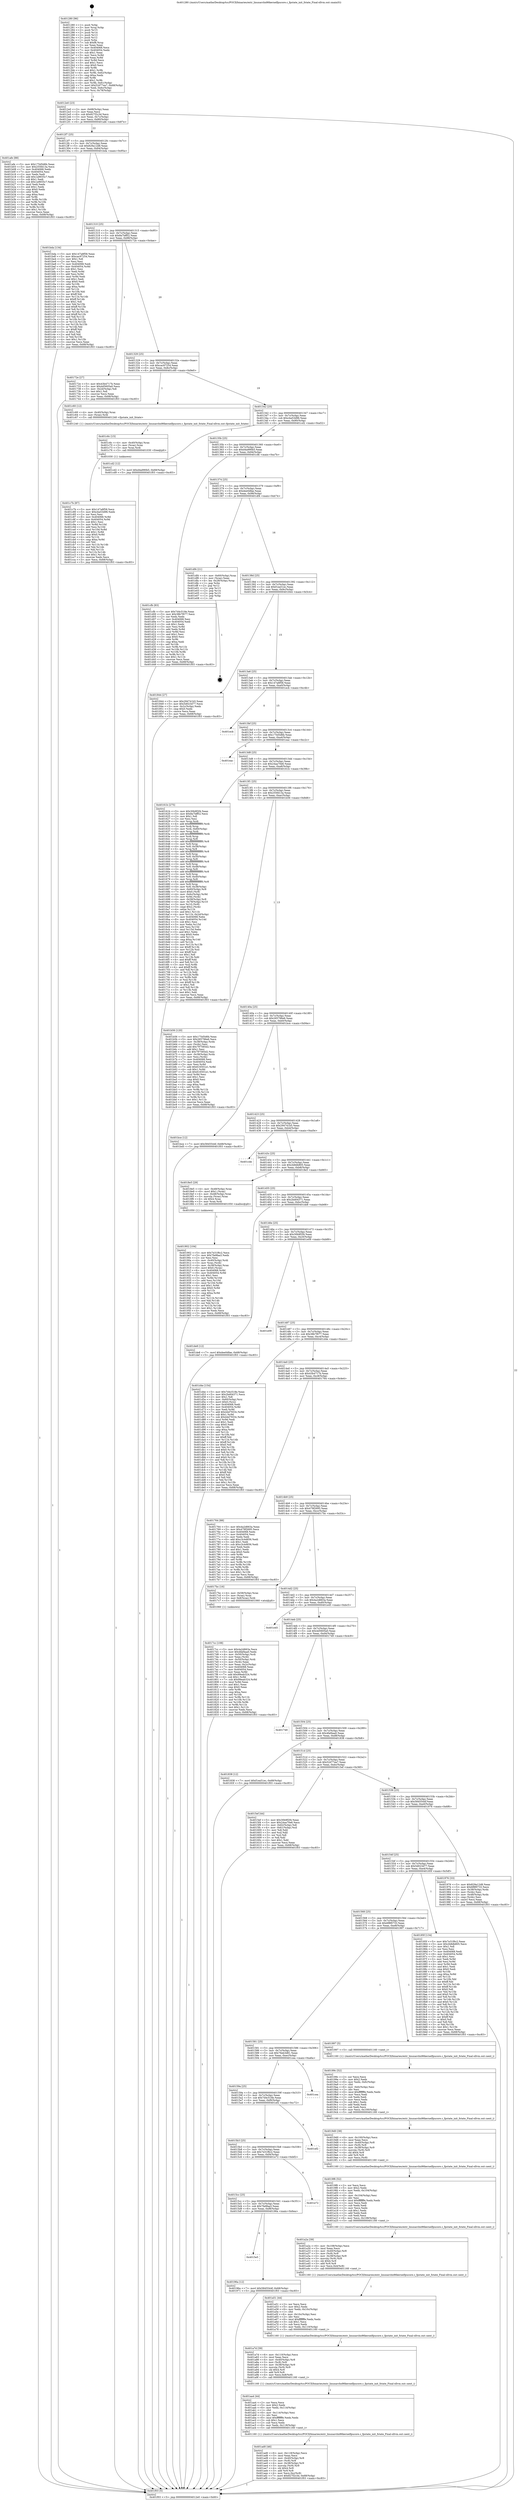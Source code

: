 digraph "0x401280" {
  label = "0x401280 (/mnt/c/Users/mathe/Desktop/tcc/POCII/binaries/extr_linuxarchx86kernelfpucore.c_fpstate_init_fstate_Final-ollvm.out::main(0))"
  labelloc = "t"
  node[shape=record]

  Entry [label="",width=0.3,height=0.3,shape=circle,fillcolor=black,style=filled]
  "0x4012e0" [label="{
     0x4012e0 [23]\l
     | [instrs]\l
     &nbsp;&nbsp;0x4012e0 \<+3\>: mov -0x68(%rbp),%eax\l
     &nbsp;&nbsp;0x4012e3 \<+2\>: mov %eax,%ecx\l
     &nbsp;&nbsp;0x4012e5 \<+6\>: sub $0x827f2c3d,%ecx\l
     &nbsp;&nbsp;0x4012eb \<+3\>: mov %eax,-0x7c(%rbp)\l
     &nbsp;&nbsp;0x4012ee \<+3\>: mov %ecx,-0x80(%rbp)\l
     &nbsp;&nbsp;0x4012f1 \<+6\>: je 0000000000401afe \<main+0x87e\>\l
  }"]
  "0x401afe" [label="{
     0x401afe [88]\l
     | [instrs]\l
     &nbsp;&nbsp;0x401afe \<+5\>: mov $0x175d5d6b,%eax\l
     &nbsp;&nbsp;0x401b03 \<+5\>: mov $0x255fd13a,%ecx\l
     &nbsp;&nbsp;0x401b08 \<+7\>: mov 0x404068,%edx\l
     &nbsp;&nbsp;0x401b0f \<+7\>: mov 0x404054,%esi\l
     &nbsp;&nbsp;0x401b16 \<+2\>: mov %edx,%edi\l
     &nbsp;&nbsp;0x401b18 \<+6\>: add $0x1a9655c7,%edi\l
     &nbsp;&nbsp;0x401b1e \<+3\>: sub $0x1,%edi\l
     &nbsp;&nbsp;0x401b21 \<+6\>: sub $0x1a9655c7,%edi\l
     &nbsp;&nbsp;0x401b27 \<+3\>: imul %edi,%edx\l
     &nbsp;&nbsp;0x401b2a \<+3\>: and $0x1,%edx\l
     &nbsp;&nbsp;0x401b2d \<+3\>: cmp $0x0,%edx\l
     &nbsp;&nbsp;0x401b30 \<+4\>: sete %r8b\l
     &nbsp;&nbsp;0x401b34 \<+3\>: cmp $0xa,%esi\l
     &nbsp;&nbsp;0x401b37 \<+4\>: setl %r9b\l
     &nbsp;&nbsp;0x401b3b \<+3\>: mov %r8b,%r10b\l
     &nbsp;&nbsp;0x401b3e \<+3\>: and %r9b,%r10b\l
     &nbsp;&nbsp;0x401b41 \<+3\>: xor %r9b,%r8b\l
     &nbsp;&nbsp;0x401b44 \<+3\>: or %r8b,%r10b\l
     &nbsp;&nbsp;0x401b47 \<+4\>: test $0x1,%r10b\l
     &nbsp;&nbsp;0x401b4b \<+3\>: cmovne %ecx,%eax\l
     &nbsp;&nbsp;0x401b4e \<+3\>: mov %eax,-0x68(%rbp)\l
     &nbsp;&nbsp;0x401b51 \<+5\>: jmp 0000000000401f03 \<main+0xc83\>\l
  }"]
  "0x4012f7" [label="{
     0x4012f7 [25]\l
     | [instrs]\l
     &nbsp;&nbsp;0x4012f7 \<+5\>: jmp 00000000004012fc \<main+0x7c\>\l
     &nbsp;&nbsp;0x4012fc \<+3\>: mov -0x7c(%rbp),%eax\l
     &nbsp;&nbsp;0x4012ff \<+5\>: sub $0x829a12d8,%eax\l
     &nbsp;&nbsp;0x401304 \<+6\>: mov %eax,-0x84(%rbp)\l
     &nbsp;&nbsp;0x40130a \<+6\>: je 0000000000401bda \<main+0x95a\>\l
  }"]
  Exit [label="",width=0.3,height=0.3,shape=circle,fillcolor=black,style=filled,peripheries=2]
  "0x401bda" [label="{
     0x401bda [134]\l
     | [instrs]\l
     &nbsp;&nbsp;0x401bda \<+5\>: mov $0x147a8f58,%eax\l
     &nbsp;&nbsp;0x401bdf \<+5\>: mov $0xcac97254,%ecx\l
     &nbsp;&nbsp;0x401be4 \<+2\>: mov $0x1,%dl\l
     &nbsp;&nbsp;0x401be6 \<+2\>: xor %esi,%esi\l
     &nbsp;&nbsp;0x401be8 \<+7\>: mov 0x404068,%edi\l
     &nbsp;&nbsp;0x401bef \<+8\>: mov 0x404054,%r8d\l
     &nbsp;&nbsp;0x401bf7 \<+3\>: sub $0x1,%esi\l
     &nbsp;&nbsp;0x401bfa \<+3\>: mov %edi,%r9d\l
     &nbsp;&nbsp;0x401bfd \<+3\>: add %esi,%r9d\l
     &nbsp;&nbsp;0x401c00 \<+4\>: imul %r9d,%edi\l
     &nbsp;&nbsp;0x401c04 \<+3\>: and $0x1,%edi\l
     &nbsp;&nbsp;0x401c07 \<+3\>: cmp $0x0,%edi\l
     &nbsp;&nbsp;0x401c0a \<+4\>: sete %r10b\l
     &nbsp;&nbsp;0x401c0e \<+4\>: cmp $0xa,%r8d\l
     &nbsp;&nbsp;0x401c12 \<+4\>: setl %r11b\l
     &nbsp;&nbsp;0x401c16 \<+3\>: mov %r10b,%bl\l
     &nbsp;&nbsp;0x401c19 \<+3\>: xor $0xff,%bl\l
     &nbsp;&nbsp;0x401c1c \<+3\>: mov %r11b,%r14b\l
     &nbsp;&nbsp;0x401c1f \<+4\>: xor $0xff,%r14b\l
     &nbsp;&nbsp;0x401c23 \<+3\>: xor $0x1,%dl\l
     &nbsp;&nbsp;0x401c26 \<+3\>: mov %bl,%r15b\l
     &nbsp;&nbsp;0x401c29 \<+4\>: and $0xff,%r15b\l
     &nbsp;&nbsp;0x401c2d \<+3\>: and %dl,%r10b\l
     &nbsp;&nbsp;0x401c30 \<+3\>: mov %r14b,%r12b\l
     &nbsp;&nbsp;0x401c33 \<+4\>: and $0xff,%r12b\l
     &nbsp;&nbsp;0x401c37 \<+3\>: and %dl,%r11b\l
     &nbsp;&nbsp;0x401c3a \<+3\>: or %r10b,%r15b\l
     &nbsp;&nbsp;0x401c3d \<+3\>: or %r11b,%r12b\l
     &nbsp;&nbsp;0x401c40 \<+3\>: xor %r12b,%r15b\l
     &nbsp;&nbsp;0x401c43 \<+3\>: or %r14b,%bl\l
     &nbsp;&nbsp;0x401c46 \<+3\>: xor $0xff,%bl\l
     &nbsp;&nbsp;0x401c49 \<+3\>: or $0x1,%dl\l
     &nbsp;&nbsp;0x401c4c \<+2\>: and %dl,%bl\l
     &nbsp;&nbsp;0x401c4e \<+3\>: or %bl,%r15b\l
     &nbsp;&nbsp;0x401c51 \<+4\>: test $0x1,%r15b\l
     &nbsp;&nbsp;0x401c55 \<+3\>: cmovne %ecx,%eax\l
     &nbsp;&nbsp;0x401c58 \<+3\>: mov %eax,-0x68(%rbp)\l
     &nbsp;&nbsp;0x401c5b \<+5\>: jmp 0000000000401f03 \<main+0xc83\>\l
  }"]
  "0x401310" [label="{
     0x401310 [25]\l
     | [instrs]\l
     &nbsp;&nbsp;0x401310 \<+5\>: jmp 0000000000401315 \<main+0x95\>\l
     &nbsp;&nbsp;0x401315 \<+3\>: mov -0x7c(%rbp),%eax\l
     &nbsp;&nbsp;0x401318 \<+5\>: sub $0x8a7bff52,%eax\l
     &nbsp;&nbsp;0x40131d \<+6\>: mov %eax,-0x88(%rbp)\l
     &nbsp;&nbsp;0x401323 \<+6\>: je 000000000040172e \<main+0x4ae\>\l
  }"]
  "0x401c7b" [label="{
     0x401c7b [87]\l
     | [instrs]\l
     &nbsp;&nbsp;0x401c7b \<+5\>: mov $0x147a8f58,%ecx\l
     &nbsp;&nbsp;0x401c80 \<+5\>: mov $0xcba53d96,%edx\l
     &nbsp;&nbsp;0x401c85 \<+2\>: xor %esi,%esi\l
     &nbsp;&nbsp;0x401c87 \<+8\>: mov 0x404068,%r8d\l
     &nbsp;&nbsp;0x401c8f \<+8\>: mov 0x404054,%r9d\l
     &nbsp;&nbsp;0x401c97 \<+3\>: sub $0x1,%esi\l
     &nbsp;&nbsp;0x401c9a \<+3\>: mov %r8d,%r10d\l
     &nbsp;&nbsp;0x401c9d \<+3\>: add %esi,%r10d\l
     &nbsp;&nbsp;0x401ca0 \<+4\>: imul %r10d,%r8d\l
     &nbsp;&nbsp;0x401ca4 \<+4\>: and $0x1,%r8d\l
     &nbsp;&nbsp;0x401ca8 \<+4\>: cmp $0x0,%r8d\l
     &nbsp;&nbsp;0x401cac \<+4\>: sete %r11b\l
     &nbsp;&nbsp;0x401cb0 \<+4\>: cmp $0xa,%r9d\l
     &nbsp;&nbsp;0x401cb4 \<+3\>: setl %bl\l
     &nbsp;&nbsp;0x401cb7 \<+3\>: mov %r11b,%r14b\l
     &nbsp;&nbsp;0x401cba \<+3\>: and %bl,%r14b\l
     &nbsp;&nbsp;0x401cbd \<+3\>: xor %bl,%r11b\l
     &nbsp;&nbsp;0x401cc0 \<+3\>: or %r11b,%r14b\l
     &nbsp;&nbsp;0x401cc3 \<+4\>: test $0x1,%r14b\l
     &nbsp;&nbsp;0x401cc7 \<+3\>: cmovne %edx,%ecx\l
     &nbsp;&nbsp;0x401cca \<+3\>: mov %ecx,-0x68(%rbp)\l
     &nbsp;&nbsp;0x401ccd \<+5\>: jmp 0000000000401f03 \<main+0xc83\>\l
  }"]
  "0x40172e" [label="{
     0x40172e [27]\l
     | [instrs]\l
     &nbsp;&nbsp;0x40172e \<+5\>: mov $0x43b4717b,%eax\l
     &nbsp;&nbsp;0x401733 \<+5\>: mov $0x4d5605a0,%ecx\l
     &nbsp;&nbsp;0x401738 \<+3\>: mov -0x2d(%rbp),%dl\l
     &nbsp;&nbsp;0x40173b \<+3\>: test $0x1,%dl\l
     &nbsp;&nbsp;0x40173e \<+3\>: cmovne %ecx,%eax\l
     &nbsp;&nbsp;0x401741 \<+3\>: mov %eax,-0x68(%rbp)\l
     &nbsp;&nbsp;0x401744 \<+5\>: jmp 0000000000401f03 \<main+0xc83\>\l
  }"]
  "0x401329" [label="{
     0x401329 [25]\l
     | [instrs]\l
     &nbsp;&nbsp;0x401329 \<+5\>: jmp 000000000040132e \<main+0xae\>\l
     &nbsp;&nbsp;0x40132e \<+3\>: mov -0x7c(%rbp),%eax\l
     &nbsp;&nbsp;0x401331 \<+5\>: sub $0xcac97254,%eax\l
     &nbsp;&nbsp;0x401336 \<+6\>: mov %eax,-0x8c(%rbp)\l
     &nbsp;&nbsp;0x40133c \<+6\>: je 0000000000401c60 \<main+0x9e0\>\l
  }"]
  "0x401c6c" [label="{
     0x401c6c [15]\l
     | [instrs]\l
     &nbsp;&nbsp;0x401c6c \<+4\>: mov -0x40(%rbp),%rax\l
     &nbsp;&nbsp;0x401c70 \<+3\>: mov (%rax),%rax\l
     &nbsp;&nbsp;0x401c73 \<+3\>: mov %rax,%rdi\l
     &nbsp;&nbsp;0x401c76 \<+5\>: call 0000000000401030 \<free@plt\>\l
     | [calls]\l
     &nbsp;&nbsp;0x401030 \{1\} (unknown)\l
  }"]
  "0x401c60" [label="{
     0x401c60 [12]\l
     | [instrs]\l
     &nbsp;&nbsp;0x401c60 \<+4\>: mov -0x40(%rbp),%rax\l
     &nbsp;&nbsp;0x401c64 \<+3\>: mov (%rax),%rdi\l
     &nbsp;&nbsp;0x401c67 \<+5\>: call 0000000000401240 \<fpstate_init_fstate\>\l
     | [calls]\l
     &nbsp;&nbsp;0x401240 \{1\} (/mnt/c/Users/mathe/Desktop/tcc/POCII/binaries/extr_linuxarchx86kernelfpucore.c_fpstate_init_fstate_Final-ollvm.out::fpstate_init_fstate)\l
  }"]
  "0x401342" [label="{
     0x401342 [25]\l
     | [instrs]\l
     &nbsp;&nbsp;0x401342 \<+5\>: jmp 0000000000401347 \<main+0xc7\>\l
     &nbsp;&nbsp;0x401347 \<+3\>: mov -0x7c(%rbp),%eax\l
     &nbsp;&nbsp;0x40134a \<+5\>: sub $0xcba53d96,%eax\l
     &nbsp;&nbsp;0x40134f \<+6\>: mov %eax,-0x90(%rbp)\l
     &nbsp;&nbsp;0x401355 \<+6\>: je 0000000000401cd2 \<main+0xa52\>\l
  }"]
  "0x401ad0" [label="{
     0x401ad0 [46]\l
     | [instrs]\l
     &nbsp;&nbsp;0x401ad0 \<+6\>: mov -0x118(%rbp),%ecx\l
     &nbsp;&nbsp;0x401ad6 \<+3\>: imul %eax,%ecx\l
     &nbsp;&nbsp;0x401ad9 \<+4\>: mov -0x40(%rbp),%r8\l
     &nbsp;&nbsp;0x401add \<+3\>: mov (%r8),%r8\l
     &nbsp;&nbsp;0x401ae0 \<+4\>: mov -0x38(%rbp),%r9\l
     &nbsp;&nbsp;0x401ae4 \<+3\>: movslq (%r9),%r9\l
     &nbsp;&nbsp;0x401ae7 \<+4\>: shl $0x4,%r9\l
     &nbsp;&nbsp;0x401aeb \<+3\>: add %r9,%r8\l
     &nbsp;&nbsp;0x401aee \<+4\>: mov %ecx,0xc(%r8)\l
     &nbsp;&nbsp;0x401af2 \<+7\>: movl $0x827f2c3d,-0x68(%rbp)\l
     &nbsp;&nbsp;0x401af9 \<+5\>: jmp 0000000000401f03 \<main+0xc83\>\l
  }"]
  "0x401cd2" [label="{
     0x401cd2 [12]\l
     | [instrs]\l
     &nbsp;&nbsp;0x401cd2 \<+7\>: movl $0xd4a990b5,-0x68(%rbp)\l
     &nbsp;&nbsp;0x401cd9 \<+5\>: jmp 0000000000401f03 \<main+0xc83\>\l
  }"]
  "0x40135b" [label="{
     0x40135b [25]\l
     | [instrs]\l
     &nbsp;&nbsp;0x40135b \<+5\>: jmp 0000000000401360 \<main+0xe0\>\l
     &nbsp;&nbsp;0x401360 \<+3\>: mov -0x7c(%rbp),%eax\l
     &nbsp;&nbsp;0x401363 \<+5\>: sub $0xd4a990b5,%eax\l
     &nbsp;&nbsp;0x401368 \<+6\>: mov %eax,-0x94(%rbp)\l
     &nbsp;&nbsp;0x40136e \<+6\>: je 0000000000401cfb \<main+0xa7b\>\l
  }"]
  "0x401aa4" [label="{
     0x401aa4 [44]\l
     | [instrs]\l
     &nbsp;&nbsp;0x401aa4 \<+2\>: xor %ecx,%ecx\l
     &nbsp;&nbsp;0x401aa6 \<+5\>: mov $0x2,%edx\l
     &nbsp;&nbsp;0x401aab \<+6\>: mov %edx,-0x114(%rbp)\l
     &nbsp;&nbsp;0x401ab1 \<+1\>: cltd\l
     &nbsp;&nbsp;0x401ab2 \<+6\>: mov -0x114(%rbp),%esi\l
     &nbsp;&nbsp;0x401ab8 \<+2\>: idiv %esi\l
     &nbsp;&nbsp;0x401aba \<+6\>: imul $0xfffffffe,%edx,%edx\l
     &nbsp;&nbsp;0x401ac0 \<+3\>: sub $0x1,%ecx\l
     &nbsp;&nbsp;0x401ac3 \<+2\>: sub %ecx,%edx\l
     &nbsp;&nbsp;0x401ac5 \<+6\>: mov %edx,-0x118(%rbp)\l
     &nbsp;&nbsp;0x401acb \<+5\>: call 0000000000401160 \<next_i\>\l
     | [calls]\l
     &nbsp;&nbsp;0x401160 \{1\} (/mnt/c/Users/mathe/Desktop/tcc/POCII/binaries/extr_linuxarchx86kernelfpucore.c_fpstate_init_fstate_Final-ollvm.out::next_i)\l
  }"]
  "0x401cfb" [label="{
     0x401cfb [83]\l
     | [instrs]\l
     &nbsp;&nbsp;0x401cfb \<+5\>: mov $0x7d4c518e,%eax\l
     &nbsp;&nbsp;0x401d00 \<+5\>: mov $0x38b7f077,%ecx\l
     &nbsp;&nbsp;0x401d05 \<+2\>: xor %edx,%edx\l
     &nbsp;&nbsp;0x401d07 \<+7\>: mov 0x404068,%esi\l
     &nbsp;&nbsp;0x401d0e \<+7\>: mov 0x404054,%edi\l
     &nbsp;&nbsp;0x401d15 \<+3\>: sub $0x1,%edx\l
     &nbsp;&nbsp;0x401d18 \<+3\>: mov %esi,%r8d\l
     &nbsp;&nbsp;0x401d1b \<+3\>: add %edx,%r8d\l
     &nbsp;&nbsp;0x401d1e \<+4\>: imul %r8d,%esi\l
     &nbsp;&nbsp;0x401d22 \<+3\>: and $0x1,%esi\l
     &nbsp;&nbsp;0x401d25 \<+3\>: cmp $0x0,%esi\l
     &nbsp;&nbsp;0x401d28 \<+4\>: sete %r9b\l
     &nbsp;&nbsp;0x401d2c \<+3\>: cmp $0xa,%edi\l
     &nbsp;&nbsp;0x401d2f \<+4\>: setl %r10b\l
     &nbsp;&nbsp;0x401d33 \<+3\>: mov %r9b,%r11b\l
     &nbsp;&nbsp;0x401d36 \<+3\>: and %r10b,%r11b\l
     &nbsp;&nbsp;0x401d39 \<+3\>: xor %r10b,%r9b\l
     &nbsp;&nbsp;0x401d3c \<+3\>: or %r9b,%r11b\l
     &nbsp;&nbsp;0x401d3f \<+4\>: test $0x1,%r11b\l
     &nbsp;&nbsp;0x401d43 \<+3\>: cmovne %ecx,%eax\l
     &nbsp;&nbsp;0x401d46 \<+3\>: mov %eax,-0x68(%rbp)\l
     &nbsp;&nbsp;0x401d49 \<+5\>: jmp 0000000000401f03 \<main+0xc83\>\l
  }"]
  "0x401374" [label="{
     0x401374 [25]\l
     | [instrs]\l
     &nbsp;&nbsp;0x401374 \<+5\>: jmp 0000000000401379 \<main+0xf9\>\l
     &nbsp;&nbsp;0x401379 \<+3\>: mov -0x7c(%rbp),%eax\l
     &nbsp;&nbsp;0x40137c \<+5\>: sub $0xdee0dfae,%eax\l
     &nbsp;&nbsp;0x401381 \<+6\>: mov %eax,-0x98(%rbp)\l
     &nbsp;&nbsp;0x401387 \<+6\>: je 0000000000401df4 \<main+0xb74\>\l
  }"]
  "0x401a7d" [label="{
     0x401a7d [39]\l
     | [instrs]\l
     &nbsp;&nbsp;0x401a7d \<+6\>: mov -0x110(%rbp),%ecx\l
     &nbsp;&nbsp;0x401a83 \<+3\>: imul %eax,%ecx\l
     &nbsp;&nbsp;0x401a86 \<+4\>: mov -0x40(%rbp),%r8\l
     &nbsp;&nbsp;0x401a8a \<+3\>: mov (%r8),%r8\l
     &nbsp;&nbsp;0x401a8d \<+4\>: mov -0x38(%rbp),%r9\l
     &nbsp;&nbsp;0x401a91 \<+3\>: movslq (%r9),%r9\l
     &nbsp;&nbsp;0x401a94 \<+4\>: shl $0x4,%r9\l
     &nbsp;&nbsp;0x401a98 \<+3\>: add %r9,%r8\l
     &nbsp;&nbsp;0x401a9b \<+4\>: mov %ecx,0x8(%r8)\l
     &nbsp;&nbsp;0x401a9f \<+5\>: call 0000000000401160 \<next_i\>\l
     | [calls]\l
     &nbsp;&nbsp;0x401160 \{1\} (/mnt/c/Users/mathe/Desktop/tcc/POCII/binaries/extr_linuxarchx86kernelfpucore.c_fpstate_init_fstate_Final-ollvm.out::next_i)\l
  }"]
  "0x401df4" [label="{
     0x401df4 [21]\l
     | [instrs]\l
     &nbsp;&nbsp;0x401df4 \<+4\>: mov -0x60(%rbp),%rax\l
     &nbsp;&nbsp;0x401df8 \<+2\>: mov (%rax),%eax\l
     &nbsp;&nbsp;0x401dfa \<+4\>: lea -0x28(%rbp),%rsp\l
     &nbsp;&nbsp;0x401dfe \<+1\>: pop %rbx\l
     &nbsp;&nbsp;0x401dff \<+2\>: pop %r12\l
     &nbsp;&nbsp;0x401e01 \<+2\>: pop %r13\l
     &nbsp;&nbsp;0x401e03 \<+2\>: pop %r14\l
     &nbsp;&nbsp;0x401e05 \<+2\>: pop %r15\l
     &nbsp;&nbsp;0x401e07 \<+1\>: pop %rbp\l
     &nbsp;&nbsp;0x401e08 \<+1\>: ret\l
  }"]
  "0x40138d" [label="{
     0x40138d [25]\l
     | [instrs]\l
     &nbsp;&nbsp;0x40138d \<+5\>: jmp 0000000000401392 \<main+0x112\>\l
     &nbsp;&nbsp;0x401392 \<+3\>: mov -0x7c(%rbp),%eax\l
     &nbsp;&nbsp;0x401395 \<+5\>: sub $0xf1ea51ec,%eax\l
     &nbsp;&nbsp;0x40139a \<+6\>: mov %eax,-0x9c(%rbp)\l
     &nbsp;&nbsp;0x4013a0 \<+6\>: je 0000000000401844 \<main+0x5c4\>\l
  }"]
  "0x401a51" [label="{
     0x401a51 [44]\l
     | [instrs]\l
     &nbsp;&nbsp;0x401a51 \<+2\>: xor %ecx,%ecx\l
     &nbsp;&nbsp;0x401a53 \<+5\>: mov $0x2,%edx\l
     &nbsp;&nbsp;0x401a58 \<+6\>: mov %edx,-0x10c(%rbp)\l
     &nbsp;&nbsp;0x401a5e \<+1\>: cltd\l
     &nbsp;&nbsp;0x401a5f \<+6\>: mov -0x10c(%rbp),%esi\l
     &nbsp;&nbsp;0x401a65 \<+2\>: idiv %esi\l
     &nbsp;&nbsp;0x401a67 \<+6\>: imul $0xfffffffe,%edx,%edx\l
     &nbsp;&nbsp;0x401a6d \<+3\>: sub $0x1,%ecx\l
     &nbsp;&nbsp;0x401a70 \<+2\>: sub %ecx,%edx\l
     &nbsp;&nbsp;0x401a72 \<+6\>: mov %edx,-0x110(%rbp)\l
     &nbsp;&nbsp;0x401a78 \<+5\>: call 0000000000401160 \<next_i\>\l
     | [calls]\l
     &nbsp;&nbsp;0x401160 \{1\} (/mnt/c/Users/mathe/Desktop/tcc/POCII/binaries/extr_linuxarchx86kernelfpucore.c_fpstate_init_fstate_Final-ollvm.out::next_i)\l
  }"]
  "0x401844" [label="{
     0x401844 [27]\l
     | [instrs]\l
     &nbsp;&nbsp;0x401844 \<+5\>: mov $0x294741b5,%eax\l
     &nbsp;&nbsp;0x401849 \<+5\>: mov $0x5d023d77,%ecx\l
     &nbsp;&nbsp;0x40184e \<+3\>: mov -0x2c(%rbp),%edx\l
     &nbsp;&nbsp;0x401851 \<+3\>: cmp $0x0,%edx\l
     &nbsp;&nbsp;0x401854 \<+3\>: cmove %ecx,%eax\l
     &nbsp;&nbsp;0x401857 \<+3\>: mov %eax,-0x68(%rbp)\l
     &nbsp;&nbsp;0x40185a \<+5\>: jmp 0000000000401f03 \<main+0xc83\>\l
  }"]
  "0x4013a6" [label="{
     0x4013a6 [25]\l
     | [instrs]\l
     &nbsp;&nbsp;0x4013a6 \<+5\>: jmp 00000000004013ab \<main+0x12b\>\l
     &nbsp;&nbsp;0x4013ab \<+3\>: mov -0x7c(%rbp),%eax\l
     &nbsp;&nbsp;0x4013ae \<+5\>: sub $0x147a8f58,%eax\l
     &nbsp;&nbsp;0x4013b3 \<+6\>: mov %eax,-0xa0(%rbp)\l
     &nbsp;&nbsp;0x4013b9 \<+6\>: je 0000000000401ecb \<main+0xc4b\>\l
  }"]
  "0x401a2a" [label="{
     0x401a2a [39]\l
     | [instrs]\l
     &nbsp;&nbsp;0x401a2a \<+6\>: mov -0x108(%rbp),%ecx\l
     &nbsp;&nbsp;0x401a30 \<+3\>: imul %eax,%ecx\l
     &nbsp;&nbsp;0x401a33 \<+4\>: mov -0x40(%rbp),%r8\l
     &nbsp;&nbsp;0x401a37 \<+3\>: mov (%r8),%r8\l
     &nbsp;&nbsp;0x401a3a \<+4\>: mov -0x38(%rbp),%r9\l
     &nbsp;&nbsp;0x401a3e \<+3\>: movslq (%r9),%r9\l
     &nbsp;&nbsp;0x401a41 \<+4\>: shl $0x4,%r9\l
     &nbsp;&nbsp;0x401a45 \<+3\>: add %r9,%r8\l
     &nbsp;&nbsp;0x401a48 \<+4\>: mov %ecx,0x4(%r8)\l
     &nbsp;&nbsp;0x401a4c \<+5\>: call 0000000000401160 \<next_i\>\l
     | [calls]\l
     &nbsp;&nbsp;0x401160 \{1\} (/mnt/c/Users/mathe/Desktop/tcc/POCII/binaries/extr_linuxarchx86kernelfpucore.c_fpstate_init_fstate_Final-ollvm.out::next_i)\l
  }"]
  "0x401ecb" [label="{
     0x401ecb\l
  }", style=dashed]
  "0x4013bf" [label="{
     0x4013bf [25]\l
     | [instrs]\l
     &nbsp;&nbsp;0x4013bf \<+5\>: jmp 00000000004013c4 \<main+0x144\>\l
     &nbsp;&nbsp;0x4013c4 \<+3\>: mov -0x7c(%rbp),%eax\l
     &nbsp;&nbsp;0x4013c7 \<+5\>: sub $0x175d5d6b,%eax\l
     &nbsp;&nbsp;0x4013cc \<+6\>: mov %eax,-0xa4(%rbp)\l
     &nbsp;&nbsp;0x4013d2 \<+6\>: je 0000000000401eac \<main+0xc2c\>\l
  }"]
  "0x4019f6" [label="{
     0x4019f6 [52]\l
     | [instrs]\l
     &nbsp;&nbsp;0x4019f6 \<+2\>: xor %ecx,%ecx\l
     &nbsp;&nbsp;0x4019f8 \<+5\>: mov $0x2,%edx\l
     &nbsp;&nbsp;0x4019fd \<+6\>: mov %edx,-0x104(%rbp)\l
     &nbsp;&nbsp;0x401a03 \<+1\>: cltd\l
     &nbsp;&nbsp;0x401a04 \<+6\>: mov -0x104(%rbp),%esi\l
     &nbsp;&nbsp;0x401a0a \<+2\>: idiv %esi\l
     &nbsp;&nbsp;0x401a0c \<+6\>: imul $0xfffffffe,%edx,%edx\l
     &nbsp;&nbsp;0x401a12 \<+2\>: mov %ecx,%edi\l
     &nbsp;&nbsp;0x401a14 \<+2\>: sub %edx,%edi\l
     &nbsp;&nbsp;0x401a16 \<+2\>: mov %ecx,%edx\l
     &nbsp;&nbsp;0x401a18 \<+3\>: sub $0x1,%edx\l
     &nbsp;&nbsp;0x401a1b \<+2\>: add %edx,%edi\l
     &nbsp;&nbsp;0x401a1d \<+2\>: sub %edi,%ecx\l
     &nbsp;&nbsp;0x401a1f \<+6\>: mov %ecx,-0x108(%rbp)\l
     &nbsp;&nbsp;0x401a25 \<+5\>: call 0000000000401160 \<next_i\>\l
     | [calls]\l
     &nbsp;&nbsp;0x401160 \{1\} (/mnt/c/Users/mathe/Desktop/tcc/POCII/binaries/extr_linuxarchx86kernelfpucore.c_fpstate_init_fstate_Final-ollvm.out::next_i)\l
  }"]
  "0x401eac" [label="{
     0x401eac\l
  }", style=dashed]
  "0x4013d8" [label="{
     0x4013d8 [25]\l
     | [instrs]\l
     &nbsp;&nbsp;0x4013d8 \<+5\>: jmp 00000000004013dd \<main+0x15d\>\l
     &nbsp;&nbsp;0x4013dd \<+3\>: mov -0x7c(%rbp),%eax\l
     &nbsp;&nbsp;0x4013e0 \<+5\>: sub $0x24aa70e6,%eax\l
     &nbsp;&nbsp;0x4013e5 \<+6\>: mov %eax,-0xa8(%rbp)\l
     &nbsp;&nbsp;0x4013eb \<+6\>: je 000000000040161b \<main+0x39b\>\l
  }"]
  "0x4019d0" [label="{
     0x4019d0 [38]\l
     | [instrs]\l
     &nbsp;&nbsp;0x4019d0 \<+6\>: mov -0x100(%rbp),%ecx\l
     &nbsp;&nbsp;0x4019d6 \<+3\>: imul %eax,%ecx\l
     &nbsp;&nbsp;0x4019d9 \<+4\>: mov -0x40(%rbp),%r8\l
     &nbsp;&nbsp;0x4019dd \<+3\>: mov (%r8),%r8\l
     &nbsp;&nbsp;0x4019e0 \<+4\>: mov -0x38(%rbp),%r9\l
     &nbsp;&nbsp;0x4019e4 \<+3\>: movslq (%r9),%r9\l
     &nbsp;&nbsp;0x4019e7 \<+4\>: shl $0x4,%r9\l
     &nbsp;&nbsp;0x4019eb \<+3\>: add %r9,%r8\l
     &nbsp;&nbsp;0x4019ee \<+3\>: mov %ecx,(%r8)\l
     &nbsp;&nbsp;0x4019f1 \<+5\>: call 0000000000401160 \<next_i\>\l
     | [calls]\l
     &nbsp;&nbsp;0x401160 \{1\} (/mnt/c/Users/mathe/Desktop/tcc/POCII/binaries/extr_linuxarchx86kernelfpucore.c_fpstate_init_fstate_Final-ollvm.out::next_i)\l
  }"]
  "0x40161b" [label="{
     0x40161b [275]\l
     | [instrs]\l
     &nbsp;&nbsp;0x40161b \<+5\>: mov $0x30b9f2f4,%eax\l
     &nbsp;&nbsp;0x401620 \<+5\>: mov $0x8a7bff52,%ecx\l
     &nbsp;&nbsp;0x401625 \<+2\>: mov $0x1,%dl\l
     &nbsp;&nbsp;0x401627 \<+2\>: xor %esi,%esi\l
     &nbsp;&nbsp;0x401629 \<+3\>: mov %rsp,%rdi\l
     &nbsp;&nbsp;0x40162c \<+4\>: add $0xfffffffffffffff0,%rdi\l
     &nbsp;&nbsp;0x401630 \<+3\>: mov %rdi,%rsp\l
     &nbsp;&nbsp;0x401633 \<+4\>: mov %rdi,-0x60(%rbp)\l
     &nbsp;&nbsp;0x401637 \<+3\>: mov %rsp,%rdi\l
     &nbsp;&nbsp;0x40163a \<+4\>: add $0xfffffffffffffff0,%rdi\l
     &nbsp;&nbsp;0x40163e \<+3\>: mov %rdi,%rsp\l
     &nbsp;&nbsp;0x401641 \<+3\>: mov %rsp,%r8\l
     &nbsp;&nbsp;0x401644 \<+4\>: add $0xfffffffffffffff0,%r8\l
     &nbsp;&nbsp;0x401648 \<+3\>: mov %r8,%rsp\l
     &nbsp;&nbsp;0x40164b \<+4\>: mov %r8,-0x58(%rbp)\l
     &nbsp;&nbsp;0x40164f \<+3\>: mov %rsp,%r8\l
     &nbsp;&nbsp;0x401652 \<+4\>: add $0xfffffffffffffff0,%r8\l
     &nbsp;&nbsp;0x401656 \<+3\>: mov %r8,%rsp\l
     &nbsp;&nbsp;0x401659 \<+4\>: mov %r8,-0x50(%rbp)\l
     &nbsp;&nbsp;0x40165d \<+3\>: mov %rsp,%r8\l
     &nbsp;&nbsp;0x401660 \<+4\>: add $0xfffffffffffffff0,%r8\l
     &nbsp;&nbsp;0x401664 \<+3\>: mov %r8,%rsp\l
     &nbsp;&nbsp;0x401667 \<+4\>: mov %r8,-0x48(%rbp)\l
     &nbsp;&nbsp;0x40166b \<+3\>: mov %rsp,%r8\l
     &nbsp;&nbsp;0x40166e \<+4\>: add $0xfffffffffffffff0,%r8\l
     &nbsp;&nbsp;0x401672 \<+3\>: mov %r8,%rsp\l
     &nbsp;&nbsp;0x401675 \<+4\>: mov %r8,-0x40(%rbp)\l
     &nbsp;&nbsp;0x401679 \<+3\>: mov %rsp,%r8\l
     &nbsp;&nbsp;0x40167c \<+4\>: add $0xfffffffffffffff0,%r8\l
     &nbsp;&nbsp;0x401680 \<+3\>: mov %r8,%rsp\l
     &nbsp;&nbsp;0x401683 \<+4\>: mov %r8,-0x38(%rbp)\l
     &nbsp;&nbsp;0x401687 \<+4\>: mov -0x60(%rbp),%r8\l
     &nbsp;&nbsp;0x40168b \<+7\>: movl $0x0,(%r8)\l
     &nbsp;&nbsp;0x401692 \<+4\>: mov -0x6c(%rbp),%r9d\l
     &nbsp;&nbsp;0x401696 \<+3\>: mov %r9d,(%rdi)\l
     &nbsp;&nbsp;0x401699 \<+4\>: mov -0x58(%rbp),%r8\l
     &nbsp;&nbsp;0x40169d \<+4\>: mov -0x78(%rbp),%r10\l
     &nbsp;&nbsp;0x4016a1 \<+3\>: mov %r10,(%r8)\l
     &nbsp;&nbsp;0x4016a4 \<+3\>: cmpl $0x2,(%rdi)\l
     &nbsp;&nbsp;0x4016a7 \<+4\>: setne %r11b\l
     &nbsp;&nbsp;0x4016ab \<+4\>: and $0x1,%r11b\l
     &nbsp;&nbsp;0x4016af \<+4\>: mov %r11b,-0x2d(%rbp)\l
     &nbsp;&nbsp;0x4016b3 \<+7\>: mov 0x404068,%ebx\l
     &nbsp;&nbsp;0x4016ba \<+8\>: mov 0x404054,%r14d\l
     &nbsp;&nbsp;0x4016c2 \<+3\>: sub $0x1,%esi\l
     &nbsp;&nbsp;0x4016c5 \<+3\>: mov %ebx,%r15d\l
     &nbsp;&nbsp;0x4016c8 \<+3\>: add %esi,%r15d\l
     &nbsp;&nbsp;0x4016cb \<+4\>: imul %r15d,%ebx\l
     &nbsp;&nbsp;0x4016cf \<+3\>: and $0x1,%ebx\l
     &nbsp;&nbsp;0x4016d2 \<+3\>: cmp $0x0,%ebx\l
     &nbsp;&nbsp;0x4016d5 \<+4\>: sete %r11b\l
     &nbsp;&nbsp;0x4016d9 \<+4\>: cmp $0xa,%r14d\l
     &nbsp;&nbsp;0x4016dd \<+4\>: setl %r12b\l
     &nbsp;&nbsp;0x4016e1 \<+3\>: mov %r11b,%r13b\l
     &nbsp;&nbsp;0x4016e4 \<+4\>: xor $0xff,%r13b\l
     &nbsp;&nbsp;0x4016e8 \<+3\>: mov %r12b,%sil\l
     &nbsp;&nbsp;0x4016eb \<+4\>: xor $0xff,%sil\l
     &nbsp;&nbsp;0x4016ef \<+3\>: xor $0x1,%dl\l
     &nbsp;&nbsp;0x4016f2 \<+3\>: mov %r13b,%dil\l
     &nbsp;&nbsp;0x4016f5 \<+4\>: and $0xff,%dil\l
     &nbsp;&nbsp;0x4016f9 \<+3\>: and %dl,%r11b\l
     &nbsp;&nbsp;0x4016fc \<+3\>: mov %sil,%r8b\l
     &nbsp;&nbsp;0x4016ff \<+4\>: and $0xff,%r8b\l
     &nbsp;&nbsp;0x401703 \<+3\>: and %dl,%r12b\l
     &nbsp;&nbsp;0x401706 \<+3\>: or %r11b,%dil\l
     &nbsp;&nbsp;0x401709 \<+3\>: or %r12b,%r8b\l
     &nbsp;&nbsp;0x40170c \<+3\>: xor %r8b,%dil\l
     &nbsp;&nbsp;0x40170f \<+3\>: or %sil,%r13b\l
     &nbsp;&nbsp;0x401712 \<+4\>: xor $0xff,%r13b\l
     &nbsp;&nbsp;0x401716 \<+3\>: or $0x1,%dl\l
     &nbsp;&nbsp;0x401719 \<+3\>: and %dl,%r13b\l
     &nbsp;&nbsp;0x40171c \<+3\>: or %r13b,%dil\l
     &nbsp;&nbsp;0x40171f \<+4\>: test $0x1,%dil\l
     &nbsp;&nbsp;0x401723 \<+3\>: cmovne %ecx,%eax\l
     &nbsp;&nbsp;0x401726 \<+3\>: mov %eax,-0x68(%rbp)\l
     &nbsp;&nbsp;0x401729 \<+5\>: jmp 0000000000401f03 \<main+0xc83\>\l
  }"]
  "0x4013f1" [label="{
     0x4013f1 [25]\l
     | [instrs]\l
     &nbsp;&nbsp;0x4013f1 \<+5\>: jmp 00000000004013f6 \<main+0x176\>\l
     &nbsp;&nbsp;0x4013f6 \<+3\>: mov -0x7c(%rbp),%eax\l
     &nbsp;&nbsp;0x4013f9 \<+5\>: sub $0x255fd13a,%eax\l
     &nbsp;&nbsp;0x4013fe \<+6\>: mov %eax,-0xac(%rbp)\l
     &nbsp;&nbsp;0x401404 \<+6\>: je 0000000000401b56 \<main+0x8d6\>\l
  }"]
  "0x40199c" [label="{
     0x40199c [52]\l
     | [instrs]\l
     &nbsp;&nbsp;0x40199c \<+2\>: xor %ecx,%ecx\l
     &nbsp;&nbsp;0x40199e \<+5\>: mov $0x2,%edx\l
     &nbsp;&nbsp;0x4019a3 \<+6\>: mov %edx,-0xfc(%rbp)\l
     &nbsp;&nbsp;0x4019a9 \<+1\>: cltd\l
     &nbsp;&nbsp;0x4019aa \<+6\>: mov -0xfc(%rbp),%esi\l
     &nbsp;&nbsp;0x4019b0 \<+2\>: idiv %esi\l
     &nbsp;&nbsp;0x4019b2 \<+6\>: imul $0xfffffffe,%edx,%edx\l
     &nbsp;&nbsp;0x4019b8 \<+2\>: mov %ecx,%edi\l
     &nbsp;&nbsp;0x4019ba \<+2\>: sub %edx,%edi\l
     &nbsp;&nbsp;0x4019bc \<+2\>: mov %ecx,%edx\l
     &nbsp;&nbsp;0x4019be \<+3\>: sub $0x1,%edx\l
     &nbsp;&nbsp;0x4019c1 \<+2\>: add %edx,%edi\l
     &nbsp;&nbsp;0x4019c3 \<+2\>: sub %edi,%ecx\l
     &nbsp;&nbsp;0x4019c5 \<+6\>: mov %ecx,-0x100(%rbp)\l
     &nbsp;&nbsp;0x4019cb \<+5\>: call 0000000000401160 \<next_i\>\l
     | [calls]\l
     &nbsp;&nbsp;0x401160 \{1\} (/mnt/c/Users/mathe/Desktop/tcc/POCII/binaries/extr_linuxarchx86kernelfpucore.c_fpstate_init_fstate_Final-ollvm.out::next_i)\l
  }"]
  "0x401b56" [label="{
     0x401b56 [120]\l
     | [instrs]\l
     &nbsp;&nbsp;0x401b56 \<+5\>: mov $0x175d5d6b,%eax\l
     &nbsp;&nbsp;0x401b5b \<+5\>: mov $0x265796e6,%ecx\l
     &nbsp;&nbsp;0x401b60 \<+4\>: mov -0x38(%rbp),%rdx\l
     &nbsp;&nbsp;0x401b64 \<+2\>: mov (%rdx),%esi\l
     &nbsp;&nbsp;0x401b66 \<+6\>: add $0x797585d2,%esi\l
     &nbsp;&nbsp;0x401b6c \<+3\>: add $0x1,%esi\l
     &nbsp;&nbsp;0x401b6f \<+6\>: sub $0x797585d2,%esi\l
     &nbsp;&nbsp;0x401b75 \<+4\>: mov -0x38(%rbp),%rdx\l
     &nbsp;&nbsp;0x401b79 \<+2\>: mov %esi,(%rdx)\l
     &nbsp;&nbsp;0x401b7b \<+7\>: mov 0x404068,%esi\l
     &nbsp;&nbsp;0x401b82 \<+7\>: mov 0x404054,%edi\l
     &nbsp;&nbsp;0x401b89 \<+3\>: mov %esi,%r8d\l
     &nbsp;&nbsp;0x401b8c \<+7\>: add $0x616501e1,%r8d\l
     &nbsp;&nbsp;0x401b93 \<+4\>: sub $0x1,%r8d\l
     &nbsp;&nbsp;0x401b97 \<+7\>: sub $0x616501e1,%r8d\l
     &nbsp;&nbsp;0x401b9e \<+4\>: imul %r8d,%esi\l
     &nbsp;&nbsp;0x401ba2 \<+3\>: and $0x1,%esi\l
     &nbsp;&nbsp;0x401ba5 \<+3\>: cmp $0x0,%esi\l
     &nbsp;&nbsp;0x401ba8 \<+4\>: sete %r9b\l
     &nbsp;&nbsp;0x401bac \<+3\>: cmp $0xa,%edi\l
     &nbsp;&nbsp;0x401baf \<+4\>: setl %r10b\l
     &nbsp;&nbsp;0x401bb3 \<+3\>: mov %r9b,%r11b\l
     &nbsp;&nbsp;0x401bb6 \<+3\>: and %r10b,%r11b\l
     &nbsp;&nbsp;0x401bb9 \<+3\>: xor %r10b,%r9b\l
     &nbsp;&nbsp;0x401bbc \<+3\>: or %r9b,%r11b\l
     &nbsp;&nbsp;0x401bbf \<+4\>: test $0x1,%r11b\l
     &nbsp;&nbsp;0x401bc3 \<+3\>: cmovne %ecx,%eax\l
     &nbsp;&nbsp;0x401bc6 \<+3\>: mov %eax,-0x68(%rbp)\l
     &nbsp;&nbsp;0x401bc9 \<+5\>: jmp 0000000000401f03 \<main+0xc83\>\l
  }"]
  "0x40140a" [label="{
     0x40140a [25]\l
     | [instrs]\l
     &nbsp;&nbsp;0x40140a \<+5\>: jmp 000000000040140f \<main+0x18f\>\l
     &nbsp;&nbsp;0x40140f \<+3\>: mov -0x7c(%rbp),%eax\l
     &nbsp;&nbsp;0x401412 \<+5\>: sub $0x265796e6,%eax\l
     &nbsp;&nbsp;0x401417 \<+6\>: mov %eax,-0xb0(%rbp)\l
     &nbsp;&nbsp;0x40141d \<+6\>: je 0000000000401bce \<main+0x94e\>\l
  }"]
  "0x4015e5" [label="{
     0x4015e5\l
  }", style=dashed]
  "0x401bce" [label="{
     0x401bce [12]\l
     | [instrs]\l
     &nbsp;&nbsp;0x401bce \<+7\>: movl $0x5845544f,-0x68(%rbp)\l
     &nbsp;&nbsp;0x401bd5 \<+5\>: jmp 0000000000401f03 \<main+0xc83\>\l
  }"]
  "0x401423" [label="{
     0x401423 [25]\l
     | [instrs]\l
     &nbsp;&nbsp;0x401423 \<+5\>: jmp 0000000000401428 \<main+0x1a8\>\l
     &nbsp;&nbsp;0x401428 \<+3\>: mov -0x7c(%rbp),%eax\l
     &nbsp;&nbsp;0x40142b \<+5\>: sub $0x294741b5,%eax\l
     &nbsp;&nbsp;0x401430 \<+6\>: mov %eax,-0xb4(%rbp)\l
     &nbsp;&nbsp;0x401436 \<+6\>: je 0000000000401cde \<main+0xa5e\>\l
  }"]
  "0x40196a" [label="{
     0x40196a [12]\l
     | [instrs]\l
     &nbsp;&nbsp;0x40196a \<+7\>: movl $0x5845544f,-0x68(%rbp)\l
     &nbsp;&nbsp;0x401971 \<+5\>: jmp 0000000000401f03 \<main+0xc83\>\l
  }"]
  "0x401cde" [label="{
     0x401cde\l
  }", style=dashed]
  "0x40143c" [label="{
     0x40143c [25]\l
     | [instrs]\l
     &nbsp;&nbsp;0x40143c \<+5\>: jmp 0000000000401441 \<main+0x1c1\>\l
     &nbsp;&nbsp;0x401441 \<+3\>: mov -0x7c(%rbp),%eax\l
     &nbsp;&nbsp;0x401444 \<+5\>: sub $0x2b8db805,%eax\l
     &nbsp;&nbsp;0x401449 \<+6\>: mov %eax,-0xb8(%rbp)\l
     &nbsp;&nbsp;0x40144f \<+6\>: je 00000000004018e5 \<main+0x665\>\l
  }"]
  "0x4015cc" [label="{
     0x4015cc [25]\l
     | [instrs]\l
     &nbsp;&nbsp;0x4015cc \<+5\>: jmp 00000000004015d1 \<main+0x351\>\l
     &nbsp;&nbsp;0x4015d1 \<+3\>: mov -0x7c(%rbp),%eax\l
     &nbsp;&nbsp;0x4015d4 \<+5\>: sub $0x7fa9faa3,%eax\l
     &nbsp;&nbsp;0x4015d9 \<+6\>: mov %eax,-0xf8(%rbp)\l
     &nbsp;&nbsp;0x4015df \<+6\>: je 000000000040196a \<main+0x6ea\>\l
  }"]
  "0x4018e5" [label="{
     0x4018e5 [29]\l
     | [instrs]\l
     &nbsp;&nbsp;0x4018e5 \<+4\>: mov -0x48(%rbp),%rax\l
     &nbsp;&nbsp;0x4018e9 \<+6\>: movl $0x1,(%rax)\l
     &nbsp;&nbsp;0x4018ef \<+4\>: mov -0x48(%rbp),%rax\l
     &nbsp;&nbsp;0x4018f3 \<+3\>: movslq (%rax),%rax\l
     &nbsp;&nbsp;0x4018f6 \<+4\>: shl $0x4,%rax\l
     &nbsp;&nbsp;0x4018fa \<+3\>: mov %rax,%rdi\l
     &nbsp;&nbsp;0x4018fd \<+5\>: call 0000000000401050 \<malloc@plt\>\l
     | [calls]\l
     &nbsp;&nbsp;0x401050 \{1\} (unknown)\l
  }"]
  "0x401455" [label="{
     0x401455 [25]\l
     | [instrs]\l
     &nbsp;&nbsp;0x401455 \<+5\>: jmp 000000000040145a \<main+0x1da\>\l
     &nbsp;&nbsp;0x40145a \<+3\>: mov -0x7c(%rbp),%eax\l
     &nbsp;&nbsp;0x40145d \<+5\>: sub $0x2bd04371,%eax\l
     &nbsp;&nbsp;0x401462 \<+6\>: mov %eax,-0xbc(%rbp)\l
     &nbsp;&nbsp;0x401468 \<+6\>: je 0000000000401de8 \<main+0xb68\>\l
  }"]
  "0x401e72" [label="{
     0x401e72\l
  }", style=dashed]
  "0x401de8" [label="{
     0x401de8 [12]\l
     | [instrs]\l
     &nbsp;&nbsp;0x401de8 \<+7\>: movl $0xdee0dfae,-0x68(%rbp)\l
     &nbsp;&nbsp;0x401def \<+5\>: jmp 0000000000401f03 \<main+0xc83\>\l
  }"]
  "0x40146e" [label="{
     0x40146e [25]\l
     | [instrs]\l
     &nbsp;&nbsp;0x40146e \<+5\>: jmp 0000000000401473 \<main+0x1f3\>\l
     &nbsp;&nbsp;0x401473 \<+3\>: mov -0x7c(%rbp),%eax\l
     &nbsp;&nbsp;0x401476 \<+5\>: sub $0x30b9f2f4,%eax\l
     &nbsp;&nbsp;0x40147b \<+6\>: mov %eax,-0xc0(%rbp)\l
     &nbsp;&nbsp;0x401481 \<+6\>: je 0000000000401e09 \<main+0xb89\>\l
  }"]
  "0x4015b3" [label="{
     0x4015b3 [25]\l
     | [instrs]\l
     &nbsp;&nbsp;0x4015b3 \<+5\>: jmp 00000000004015b8 \<main+0x338\>\l
     &nbsp;&nbsp;0x4015b8 \<+3\>: mov -0x7c(%rbp),%eax\l
     &nbsp;&nbsp;0x4015bb \<+5\>: sub $0x7e31f6c2,%eax\l
     &nbsp;&nbsp;0x4015c0 \<+6\>: mov %eax,-0xf4(%rbp)\l
     &nbsp;&nbsp;0x4015c6 \<+6\>: je 0000000000401e72 \<main+0xbf2\>\l
  }"]
  "0x401e09" [label="{
     0x401e09\l
  }", style=dashed]
  "0x401487" [label="{
     0x401487 [25]\l
     | [instrs]\l
     &nbsp;&nbsp;0x401487 \<+5\>: jmp 000000000040148c \<main+0x20c\>\l
     &nbsp;&nbsp;0x40148c \<+3\>: mov -0x7c(%rbp),%eax\l
     &nbsp;&nbsp;0x40148f \<+5\>: sub $0x38b7f077,%eax\l
     &nbsp;&nbsp;0x401494 \<+6\>: mov %eax,-0xc4(%rbp)\l
     &nbsp;&nbsp;0x40149a \<+6\>: je 0000000000401d4e \<main+0xace\>\l
  }"]
  "0x401ef2" [label="{
     0x401ef2\l
  }", style=dashed]
  "0x401d4e" [label="{
     0x401d4e [154]\l
     | [instrs]\l
     &nbsp;&nbsp;0x401d4e \<+5\>: mov $0x7d4c518e,%eax\l
     &nbsp;&nbsp;0x401d53 \<+5\>: mov $0x2bd04371,%ecx\l
     &nbsp;&nbsp;0x401d58 \<+2\>: mov $0x1,%dl\l
     &nbsp;&nbsp;0x401d5a \<+4\>: mov -0x60(%rbp),%rsi\l
     &nbsp;&nbsp;0x401d5e \<+6\>: movl $0x0,(%rsi)\l
     &nbsp;&nbsp;0x401d64 \<+7\>: mov 0x404068,%edi\l
     &nbsp;&nbsp;0x401d6b \<+8\>: mov 0x404054,%r8d\l
     &nbsp;&nbsp;0x401d73 \<+3\>: mov %edi,%r9d\l
     &nbsp;&nbsp;0x401d76 \<+7\>: add $0x44d7933c,%r9d\l
     &nbsp;&nbsp;0x401d7d \<+4\>: sub $0x1,%r9d\l
     &nbsp;&nbsp;0x401d81 \<+7\>: sub $0x44d7933c,%r9d\l
     &nbsp;&nbsp;0x401d88 \<+4\>: imul %r9d,%edi\l
     &nbsp;&nbsp;0x401d8c \<+3\>: and $0x1,%edi\l
     &nbsp;&nbsp;0x401d8f \<+3\>: cmp $0x0,%edi\l
     &nbsp;&nbsp;0x401d92 \<+4\>: sete %r10b\l
     &nbsp;&nbsp;0x401d96 \<+4\>: cmp $0xa,%r8d\l
     &nbsp;&nbsp;0x401d9a \<+4\>: setl %r11b\l
     &nbsp;&nbsp;0x401d9e \<+3\>: mov %r10b,%bl\l
     &nbsp;&nbsp;0x401da1 \<+3\>: xor $0xff,%bl\l
     &nbsp;&nbsp;0x401da4 \<+3\>: mov %r11b,%r14b\l
     &nbsp;&nbsp;0x401da7 \<+4\>: xor $0xff,%r14b\l
     &nbsp;&nbsp;0x401dab \<+3\>: xor $0x0,%dl\l
     &nbsp;&nbsp;0x401dae \<+3\>: mov %bl,%r15b\l
     &nbsp;&nbsp;0x401db1 \<+4\>: and $0x0,%r15b\l
     &nbsp;&nbsp;0x401db5 \<+3\>: and %dl,%r10b\l
     &nbsp;&nbsp;0x401db8 \<+3\>: mov %r14b,%r12b\l
     &nbsp;&nbsp;0x401dbb \<+4\>: and $0x0,%r12b\l
     &nbsp;&nbsp;0x401dbf \<+3\>: and %dl,%r11b\l
     &nbsp;&nbsp;0x401dc2 \<+3\>: or %r10b,%r15b\l
     &nbsp;&nbsp;0x401dc5 \<+3\>: or %r11b,%r12b\l
     &nbsp;&nbsp;0x401dc8 \<+3\>: xor %r12b,%r15b\l
     &nbsp;&nbsp;0x401dcb \<+3\>: or %r14b,%bl\l
     &nbsp;&nbsp;0x401dce \<+3\>: xor $0xff,%bl\l
     &nbsp;&nbsp;0x401dd1 \<+3\>: or $0x0,%dl\l
     &nbsp;&nbsp;0x401dd4 \<+2\>: and %dl,%bl\l
     &nbsp;&nbsp;0x401dd6 \<+3\>: or %bl,%r15b\l
     &nbsp;&nbsp;0x401dd9 \<+4\>: test $0x1,%r15b\l
     &nbsp;&nbsp;0x401ddd \<+3\>: cmovne %ecx,%eax\l
     &nbsp;&nbsp;0x401de0 \<+3\>: mov %eax,-0x68(%rbp)\l
     &nbsp;&nbsp;0x401de3 \<+5\>: jmp 0000000000401f03 \<main+0xc83\>\l
  }"]
  "0x4014a0" [label="{
     0x4014a0 [25]\l
     | [instrs]\l
     &nbsp;&nbsp;0x4014a0 \<+5\>: jmp 00000000004014a5 \<main+0x225\>\l
     &nbsp;&nbsp;0x4014a5 \<+3\>: mov -0x7c(%rbp),%eax\l
     &nbsp;&nbsp;0x4014a8 \<+5\>: sub $0x43b4717b,%eax\l
     &nbsp;&nbsp;0x4014ad \<+6\>: mov %eax,-0xc8(%rbp)\l
     &nbsp;&nbsp;0x4014b3 \<+6\>: je 0000000000401764 \<main+0x4e4\>\l
  }"]
  "0x40159a" [label="{
     0x40159a [25]\l
     | [instrs]\l
     &nbsp;&nbsp;0x40159a \<+5\>: jmp 000000000040159f \<main+0x31f\>\l
     &nbsp;&nbsp;0x40159f \<+3\>: mov -0x7c(%rbp),%eax\l
     &nbsp;&nbsp;0x4015a2 \<+5\>: sub $0x7d4c518e,%eax\l
     &nbsp;&nbsp;0x4015a7 \<+6\>: mov %eax,-0xf0(%rbp)\l
     &nbsp;&nbsp;0x4015ad \<+6\>: je 0000000000401ef2 \<main+0xc72\>\l
  }"]
  "0x401764" [label="{
     0x401764 [88]\l
     | [instrs]\l
     &nbsp;&nbsp;0x401764 \<+5\>: mov $0x4a2d663a,%eax\l
     &nbsp;&nbsp;0x401769 \<+5\>: mov $0x479f2695,%ecx\l
     &nbsp;&nbsp;0x40176e \<+7\>: mov 0x404068,%edx\l
     &nbsp;&nbsp;0x401775 \<+7\>: mov 0x404054,%esi\l
     &nbsp;&nbsp;0x40177c \<+2\>: mov %edx,%edi\l
     &nbsp;&nbsp;0x40177e \<+6\>: add $0xc3c4d656,%edi\l
     &nbsp;&nbsp;0x401784 \<+3\>: sub $0x1,%edi\l
     &nbsp;&nbsp;0x401787 \<+6\>: sub $0xc3c4d656,%edi\l
     &nbsp;&nbsp;0x40178d \<+3\>: imul %edi,%edx\l
     &nbsp;&nbsp;0x401790 \<+3\>: and $0x1,%edx\l
     &nbsp;&nbsp;0x401793 \<+3\>: cmp $0x0,%edx\l
     &nbsp;&nbsp;0x401796 \<+4\>: sete %r8b\l
     &nbsp;&nbsp;0x40179a \<+3\>: cmp $0xa,%esi\l
     &nbsp;&nbsp;0x40179d \<+4\>: setl %r9b\l
     &nbsp;&nbsp;0x4017a1 \<+3\>: mov %r8b,%r10b\l
     &nbsp;&nbsp;0x4017a4 \<+3\>: and %r9b,%r10b\l
     &nbsp;&nbsp;0x4017a7 \<+3\>: xor %r9b,%r8b\l
     &nbsp;&nbsp;0x4017aa \<+3\>: or %r8b,%r10b\l
     &nbsp;&nbsp;0x4017ad \<+4\>: test $0x1,%r10b\l
     &nbsp;&nbsp;0x4017b1 \<+3\>: cmovne %ecx,%eax\l
     &nbsp;&nbsp;0x4017b4 \<+3\>: mov %eax,-0x68(%rbp)\l
     &nbsp;&nbsp;0x4017b7 \<+5\>: jmp 0000000000401f03 \<main+0xc83\>\l
  }"]
  "0x4014b9" [label="{
     0x4014b9 [25]\l
     | [instrs]\l
     &nbsp;&nbsp;0x4014b9 \<+5\>: jmp 00000000004014be \<main+0x23e\>\l
     &nbsp;&nbsp;0x4014be \<+3\>: mov -0x7c(%rbp),%eax\l
     &nbsp;&nbsp;0x4014c1 \<+5\>: sub $0x479f2695,%eax\l
     &nbsp;&nbsp;0x4014c6 \<+6\>: mov %eax,-0xcc(%rbp)\l
     &nbsp;&nbsp;0x4014cc \<+6\>: je 00000000004017bc \<main+0x53c\>\l
  }"]
  "0x401cea" [label="{
     0x401cea\l
  }", style=dashed]
  "0x4017bc" [label="{
     0x4017bc [16]\l
     | [instrs]\l
     &nbsp;&nbsp;0x4017bc \<+4\>: mov -0x58(%rbp),%rax\l
     &nbsp;&nbsp;0x4017c0 \<+3\>: mov (%rax),%rax\l
     &nbsp;&nbsp;0x4017c3 \<+4\>: mov 0x8(%rax),%rdi\l
     &nbsp;&nbsp;0x4017c7 \<+5\>: call 0000000000401060 \<atoi@plt\>\l
     | [calls]\l
     &nbsp;&nbsp;0x401060 \{1\} (unknown)\l
  }"]
  "0x4014d2" [label="{
     0x4014d2 [25]\l
     | [instrs]\l
     &nbsp;&nbsp;0x4014d2 \<+5\>: jmp 00000000004014d7 \<main+0x257\>\l
     &nbsp;&nbsp;0x4014d7 \<+3\>: mov -0x7c(%rbp),%eax\l
     &nbsp;&nbsp;0x4014da \<+5\>: sub $0x4a2d663a,%eax\l
     &nbsp;&nbsp;0x4014df \<+6\>: mov %eax,-0xd0(%rbp)\l
     &nbsp;&nbsp;0x4014e5 \<+6\>: je 0000000000401e45 \<main+0xbc5\>\l
  }"]
  "0x401581" [label="{
     0x401581 [25]\l
     | [instrs]\l
     &nbsp;&nbsp;0x401581 \<+5\>: jmp 0000000000401586 \<main+0x306\>\l
     &nbsp;&nbsp;0x401586 \<+3\>: mov -0x7c(%rbp),%eax\l
     &nbsp;&nbsp;0x401589 \<+5\>: sub $0x76eb3d81,%eax\l
     &nbsp;&nbsp;0x40158e \<+6\>: mov %eax,-0xec(%rbp)\l
     &nbsp;&nbsp;0x401594 \<+6\>: je 0000000000401cea \<main+0xa6a\>\l
  }"]
  "0x401e45" [label="{
     0x401e45\l
  }", style=dashed]
  "0x4014eb" [label="{
     0x4014eb [25]\l
     | [instrs]\l
     &nbsp;&nbsp;0x4014eb \<+5\>: jmp 00000000004014f0 \<main+0x270\>\l
     &nbsp;&nbsp;0x4014f0 \<+3\>: mov -0x7c(%rbp),%eax\l
     &nbsp;&nbsp;0x4014f3 \<+5\>: sub $0x4d5605a0,%eax\l
     &nbsp;&nbsp;0x4014f8 \<+6\>: mov %eax,-0xd4(%rbp)\l
     &nbsp;&nbsp;0x4014fe \<+6\>: je 0000000000401749 \<main+0x4c9\>\l
  }"]
  "0x401997" [label="{
     0x401997 [5]\l
     | [instrs]\l
     &nbsp;&nbsp;0x401997 \<+5\>: call 0000000000401160 \<next_i\>\l
     | [calls]\l
     &nbsp;&nbsp;0x401160 \{1\} (/mnt/c/Users/mathe/Desktop/tcc/POCII/binaries/extr_linuxarchx86kernelfpucore.c_fpstate_init_fstate_Final-ollvm.out::next_i)\l
  }"]
  "0x401749" [label="{
     0x401749\l
  }", style=dashed]
  "0x401504" [label="{
     0x401504 [25]\l
     | [instrs]\l
     &nbsp;&nbsp;0x401504 \<+5\>: jmp 0000000000401509 \<main+0x289\>\l
     &nbsp;&nbsp;0x401509 \<+3\>: mov -0x7c(%rbp),%eax\l
     &nbsp;&nbsp;0x40150c \<+5\>: sub $0x4faf4aa0,%eax\l
     &nbsp;&nbsp;0x401511 \<+6\>: mov %eax,-0xd8(%rbp)\l
     &nbsp;&nbsp;0x401517 \<+6\>: je 0000000000401838 \<main+0x5b8\>\l
  }"]
  "0x401902" [label="{
     0x401902 [104]\l
     | [instrs]\l
     &nbsp;&nbsp;0x401902 \<+5\>: mov $0x7e31f6c2,%ecx\l
     &nbsp;&nbsp;0x401907 \<+5\>: mov $0x7fa9faa3,%edx\l
     &nbsp;&nbsp;0x40190c \<+2\>: xor %esi,%esi\l
     &nbsp;&nbsp;0x40190e \<+4\>: mov -0x40(%rbp),%rdi\l
     &nbsp;&nbsp;0x401912 \<+3\>: mov %rax,(%rdi)\l
     &nbsp;&nbsp;0x401915 \<+4\>: mov -0x38(%rbp),%rax\l
     &nbsp;&nbsp;0x401919 \<+6\>: movl $0x0,(%rax)\l
     &nbsp;&nbsp;0x40191f \<+8\>: mov 0x404068,%r8d\l
     &nbsp;&nbsp;0x401927 \<+8\>: mov 0x404054,%r9d\l
     &nbsp;&nbsp;0x40192f \<+3\>: sub $0x1,%esi\l
     &nbsp;&nbsp;0x401932 \<+3\>: mov %r8d,%r10d\l
     &nbsp;&nbsp;0x401935 \<+3\>: add %esi,%r10d\l
     &nbsp;&nbsp;0x401938 \<+4\>: imul %r10d,%r8d\l
     &nbsp;&nbsp;0x40193c \<+4\>: and $0x1,%r8d\l
     &nbsp;&nbsp;0x401940 \<+4\>: cmp $0x0,%r8d\l
     &nbsp;&nbsp;0x401944 \<+4\>: sete %r11b\l
     &nbsp;&nbsp;0x401948 \<+4\>: cmp $0xa,%r9d\l
     &nbsp;&nbsp;0x40194c \<+3\>: setl %bl\l
     &nbsp;&nbsp;0x40194f \<+3\>: mov %r11b,%r14b\l
     &nbsp;&nbsp;0x401952 \<+3\>: and %bl,%r14b\l
     &nbsp;&nbsp;0x401955 \<+3\>: xor %bl,%r11b\l
     &nbsp;&nbsp;0x401958 \<+3\>: or %r11b,%r14b\l
     &nbsp;&nbsp;0x40195b \<+4\>: test $0x1,%r14b\l
     &nbsp;&nbsp;0x40195f \<+3\>: cmovne %edx,%ecx\l
     &nbsp;&nbsp;0x401962 \<+3\>: mov %ecx,-0x68(%rbp)\l
     &nbsp;&nbsp;0x401965 \<+5\>: jmp 0000000000401f03 \<main+0xc83\>\l
  }"]
  "0x401838" [label="{
     0x401838 [12]\l
     | [instrs]\l
     &nbsp;&nbsp;0x401838 \<+7\>: movl $0xf1ea51ec,-0x68(%rbp)\l
     &nbsp;&nbsp;0x40183f \<+5\>: jmp 0000000000401f03 \<main+0xc83\>\l
  }"]
  "0x40151d" [label="{
     0x40151d [25]\l
     | [instrs]\l
     &nbsp;&nbsp;0x40151d \<+5\>: jmp 0000000000401522 \<main+0x2a2\>\l
     &nbsp;&nbsp;0x401522 \<+3\>: mov -0x7c(%rbp),%eax\l
     &nbsp;&nbsp;0x401525 \<+5\>: sub $0x52d77ea7,%eax\l
     &nbsp;&nbsp;0x40152a \<+6\>: mov %eax,-0xdc(%rbp)\l
     &nbsp;&nbsp;0x401530 \<+6\>: je 00000000004015ef \<main+0x36f\>\l
  }"]
  "0x401568" [label="{
     0x401568 [25]\l
     | [instrs]\l
     &nbsp;&nbsp;0x401568 \<+5\>: jmp 000000000040156d \<main+0x2ed\>\l
     &nbsp;&nbsp;0x40156d \<+3\>: mov -0x7c(%rbp),%eax\l
     &nbsp;&nbsp;0x401570 \<+5\>: sub $0x6f8f0733,%eax\l
     &nbsp;&nbsp;0x401575 \<+6\>: mov %eax,-0xe8(%rbp)\l
     &nbsp;&nbsp;0x40157b \<+6\>: je 0000000000401997 \<main+0x717\>\l
  }"]
  "0x4015ef" [label="{
     0x4015ef [44]\l
     | [instrs]\l
     &nbsp;&nbsp;0x4015ef \<+5\>: mov $0x30b9f2f4,%eax\l
     &nbsp;&nbsp;0x4015f4 \<+5\>: mov $0x24aa70e6,%ecx\l
     &nbsp;&nbsp;0x4015f9 \<+3\>: mov -0x62(%rbp),%dl\l
     &nbsp;&nbsp;0x4015fc \<+4\>: mov -0x61(%rbp),%sil\l
     &nbsp;&nbsp;0x401600 \<+3\>: mov %dl,%dil\l
     &nbsp;&nbsp;0x401603 \<+3\>: and %sil,%dil\l
     &nbsp;&nbsp;0x401606 \<+3\>: xor %sil,%dl\l
     &nbsp;&nbsp;0x401609 \<+3\>: or %dl,%dil\l
     &nbsp;&nbsp;0x40160c \<+4\>: test $0x1,%dil\l
     &nbsp;&nbsp;0x401610 \<+3\>: cmovne %ecx,%eax\l
     &nbsp;&nbsp;0x401613 \<+3\>: mov %eax,-0x68(%rbp)\l
     &nbsp;&nbsp;0x401616 \<+5\>: jmp 0000000000401f03 \<main+0xc83\>\l
  }"]
  "0x401536" [label="{
     0x401536 [25]\l
     | [instrs]\l
     &nbsp;&nbsp;0x401536 \<+5\>: jmp 000000000040153b \<main+0x2bb\>\l
     &nbsp;&nbsp;0x40153b \<+3\>: mov -0x7c(%rbp),%eax\l
     &nbsp;&nbsp;0x40153e \<+5\>: sub $0x5845544f,%eax\l
     &nbsp;&nbsp;0x401543 \<+6\>: mov %eax,-0xe0(%rbp)\l
     &nbsp;&nbsp;0x401549 \<+6\>: je 0000000000401976 \<main+0x6f6\>\l
  }"]
  "0x401f03" [label="{
     0x401f03 [5]\l
     | [instrs]\l
     &nbsp;&nbsp;0x401f03 \<+5\>: jmp 00000000004012e0 \<main+0x60\>\l
  }"]
  "0x401280" [label="{
     0x401280 [96]\l
     | [instrs]\l
     &nbsp;&nbsp;0x401280 \<+1\>: push %rbp\l
     &nbsp;&nbsp;0x401281 \<+3\>: mov %rsp,%rbp\l
     &nbsp;&nbsp;0x401284 \<+2\>: push %r15\l
     &nbsp;&nbsp;0x401286 \<+2\>: push %r14\l
     &nbsp;&nbsp;0x401288 \<+2\>: push %r13\l
     &nbsp;&nbsp;0x40128a \<+2\>: push %r12\l
     &nbsp;&nbsp;0x40128c \<+1\>: push %rbx\l
     &nbsp;&nbsp;0x40128d \<+7\>: sub $0xf8,%rsp\l
     &nbsp;&nbsp;0x401294 \<+2\>: xor %eax,%eax\l
     &nbsp;&nbsp;0x401296 \<+7\>: mov 0x404068,%ecx\l
     &nbsp;&nbsp;0x40129d \<+7\>: mov 0x404054,%edx\l
     &nbsp;&nbsp;0x4012a4 \<+3\>: sub $0x1,%eax\l
     &nbsp;&nbsp;0x4012a7 \<+3\>: mov %ecx,%r8d\l
     &nbsp;&nbsp;0x4012aa \<+3\>: add %eax,%r8d\l
     &nbsp;&nbsp;0x4012ad \<+4\>: imul %r8d,%ecx\l
     &nbsp;&nbsp;0x4012b1 \<+3\>: and $0x1,%ecx\l
     &nbsp;&nbsp;0x4012b4 \<+3\>: cmp $0x0,%ecx\l
     &nbsp;&nbsp;0x4012b7 \<+4\>: sete %r9b\l
     &nbsp;&nbsp;0x4012bb \<+4\>: and $0x1,%r9b\l
     &nbsp;&nbsp;0x4012bf \<+4\>: mov %r9b,-0x62(%rbp)\l
     &nbsp;&nbsp;0x4012c3 \<+3\>: cmp $0xa,%edx\l
     &nbsp;&nbsp;0x4012c6 \<+4\>: setl %r9b\l
     &nbsp;&nbsp;0x4012ca \<+4\>: and $0x1,%r9b\l
     &nbsp;&nbsp;0x4012ce \<+4\>: mov %r9b,-0x61(%rbp)\l
     &nbsp;&nbsp;0x4012d2 \<+7\>: movl $0x52d77ea7,-0x68(%rbp)\l
     &nbsp;&nbsp;0x4012d9 \<+3\>: mov %edi,-0x6c(%rbp)\l
     &nbsp;&nbsp;0x4012dc \<+4\>: mov %rsi,-0x78(%rbp)\l
  }"]
  "0x40185f" [label="{
     0x40185f [134]\l
     | [instrs]\l
     &nbsp;&nbsp;0x40185f \<+5\>: mov $0x7e31f6c2,%eax\l
     &nbsp;&nbsp;0x401864 \<+5\>: mov $0x2b8db805,%ecx\l
     &nbsp;&nbsp;0x401869 \<+2\>: mov $0x1,%dl\l
     &nbsp;&nbsp;0x40186b \<+2\>: xor %esi,%esi\l
     &nbsp;&nbsp;0x40186d \<+7\>: mov 0x404068,%edi\l
     &nbsp;&nbsp;0x401874 \<+8\>: mov 0x404054,%r8d\l
     &nbsp;&nbsp;0x40187c \<+3\>: sub $0x1,%esi\l
     &nbsp;&nbsp;0x40187f \<+3\>: mov %edi,%r9d\l
     &nbsp;&nbsp;0x401882 \<+3\>: add %esi,%r9d\l
     &nbsp;&nbsp;0x401885 \<+4\>: imul %r9d,%edi\l
     &nbsp;&nbsp;0x401889 \<+3\>: and $0x1,%edi\l
     &nbsp;&nbsp;0x40188c \<+3\>: cmp $0x0,%edi\l
     &nbsp;&nbsp;0x40188f \<+4\>: sete %r10b\l
     &nbsp;&nbsp;0x401893 \<+4\>: cmp $0xa,%r8d\l
     &nbsp;&nbsp;0x401897 \<+4\>: setl %r11b\l
     &nbsp;&nbsp;0x40189b \<+3\>: mov %r10b,%bl\l
     &nbsp;&nbsp;0x40189e \<+3\>: xor $0xff,%bl\l
     &nbsp;&nbsp;0x4018a1 \<+3\>: mov %r11b,%r14b\l
     &nbsp;&nbsp;0x4018a4 \<+4\>: xor $0xff,%r14b\l
     &nbsp;&nbsp;0x4018a8 \<+3\>: xor $0x0,%dl\l
     &nbsp;&nbsp;0x4018ab \<+3\>: mov %bl,%r15b\l
     &nbsp;&nbsp;0x4018ae \<+4\>: and $0x0,%r15b\l
     &nbsp;&nbsp;0x4018b2 \<+3\>: and %dl,%r10b\l
     &nbsp;&nbsp;0x4018b5 \<+3\>: mov %r14b,%r12b\l
     &nbsp;&nbsp;0x4018b8 \<+4\>: and $0x0,%r12b\l
     &nbsp;&nbsp;0x4018bc \<+3\>: and %dl,%r11b\l
     &nbsp;&nbsp;0x4018bf \<+3\>: or %r10b,%r15b\l
     &nbsp;&nbsp;0x4018c2 \<+3\>: or %r11b,%r12b\l
     &nbsp;&nbsp;0x4018c5 \<+3\>: xor %r12b,%r15b\l
     &nbsp;&nbsp;0x4018c8 \<+3\>: or %r14b,%bl\l
     &nbsp;&nbsp;0x4018cb \<+3\>: xor $0xff,%bl\l
     &nbsp;&nbsp;0x4018ce \<+3\>: or $0x0,%dl\l
     &nbsp;&nbsp;0x4018d1 \<+2\>: and %dl,%bl\l
     &nbsp;&nbsp;0x4018d3 \<+3\>: or %bl,%r15b\l
     &nbsp;&nbsp;0x4018d6 \<+4\>: test $0x1,%r15b\l
     &nbsp;&nbsp;0x4018da \<+3\>: cmovne %ecx,%eax\l
     &nbsp;&nbsp;0x4018dd \<+3\>: mov %eax,-0x68(%rbp)\l
     &nbsp;&nbsp;0x4018e0 \<+5\>: jmp 0000000000401f03 \<main+0xc83\>\l
  }"]
  "0x4017cc" [label="{
     0x4017cc [108]\l
     | [instrs]\l
     &nbsp;&nbsp;0x4017cc \<+5\>: mov $0x4a2d663a,%ecx\l
     &nbsp;&nbsp;0x4017d1 \<+5\>: mov $0x4faf4aa0,%edx\l
     &nbsp;&nbsp;0x4017d6 \<+4\>: mov -0x50(%rbp),%rdi\l
     &nbsp;&nbsp;0x4017da \<+2\>: mov %eax,(%rdi)\l
     &nbsp;&nbsp;0x4017dc \<+4\>: mov -0x50(%rbp),%rdi\l
     &nbsp;&nbsp;0x4017e0 \<+2\>: mov (%rdi),%eax\l
     &nbsp;&nbsp;0x4017e2 \<+3\>: mov %eax,-0x2c(%rbp)\l
     &nbsp;&nbsp;0x4017e5 \<+7\>: mov 0x404068,%eax\l
     &nbsp;&nbsp;0x4017ec \<+7\>: mov 0x404054,%esi\l
     &nbsp;&nbsp;0x4017f3 \<+3\>: mov %eax,%r8d\l
     &nbsp;&nbsp;0x4017f6 \<+7\>: add $0x99eab324,%r8d\l
     &nbsp;&nbsp;0x4017fd \<+4\>: sub $0x1,%r8d\l
     &nbsp;&nbsp;0x401801 \<+7\>: sub $0x99eab324,%r8d\l
     &nbsp;&nbsp;0x401808 \<+4\>: imul %r8d,%eax\l
     &nbsp;&nbsp;0x40180c \<+3\>: and $0x1,%eax\l
     &nbsp;&nbsp;0x40180f \<+3\>: cmp $0x0,%eax\l
     &nbsp;&nbsp;0x401812 \<+4\>: sete %r9b\l
     &nbsp;&nbsp;0x401816 \<+3\>: cmp $0xa,%esi\l
     &nbsp;&nbsp;0x401819 \<+4\>: setl %r10b\l
     &nbsp;&nbsp;0x40181d \<+3\>: mov %r9b,%r11b\l
     &nbsp;&nbsp;0x401820 \<+3\>: and %r10b,%r11b\l
     &nbsp;&nbsp;0x401823 \<+3\>: xor %r10b,%r9b\l
     &nbsp;&nbsp;0x401826 \<+3\>: or %r9b,%r11b\l
     &nbsp;&nbsp;0x401829 \<+4\>: test $0x1,%r11b\l
     &nbsp;&nbsp;0x40182d \<+3\>: cmovne %edx,%ecx\l
     &nbsp;&nbsp;0x401830 \<+3\>: mov %ecx,-0x68(%rbp)\l
     &nbsp;&nbsp;0x401833 \<+5\>: jmp 0000000000401f03 \<main+0xc83\>\l
  }"]
  "0x40154f" [label="{
     0x40154f [25]\l
     | [instrs]\l
     &nbsp;&nbsp;0x40154f \<+5\>: jmp 0000000000401554 \<main+0x2d4\>\l
     &nbsp;&nbsp;0x401554 \<+3\>: mov -0x7c(%rbp),%eax\l
     &nbsp;&nbsp;0x401557 \<+5\>: sub $0x5d023d77,%eax\l
     &nbsp;&nbsp;0x40155c \<+6\>: mov %eax,-0xe4(%rbp)\l
     &nbsp;&nbsp;0x401562 \<+6\>: je 000000000040185f \<main+0x5df\>\l
  }"]
  "0x401976" [label="{
     0x401976 [33]\l
     | [instrs]\l
     &nbsp;&nbsp;0x401976 \<+5\>: mov $0x829a12d8,%eax\l
     &nbsp;&nbsp;0x40197b \<+5\>: mov $0x6f8f0733,%ecx\l
     &nbsp;&nbsp;0x401980 \<+4\>: mov -0x38(%rbp),%rdx\l
     &nbsp;&nbsp;0x401984 \<+2\>: mov (%rdx),%esi\l
     &nbsp;&nbsp;0x401986 \<+4\>: mov -0x48(%rbp),%rdx\l
     &nbsp;&nbsp;0x40198a \<+2\>: cmp (%rdx),%esi\l
     &nbsp;&nbsp;0x40198c \<+3\>: cmovl %ecx,%eax\l
     &nbsp;&nbsp;0x40198f \<+3\>: mov %eax,-0x68(%rbp)\l
     &nbsp;&nbsp;0x401992 \<+5\>: jmp 0000000000401f03 \<main+0xc83\>\l
  }"]
  Entry -> "0x401280" [label=" 1"]
  "0x4012e0" -> "0x401afe" [label=" 1"]
  "0x4012e0" -> "0x4012f7" [label=" 22"]
  "0x401df4" -> Exit [label=" 1"]
  "0x4012f7" -> "0x401bda" [label=" 1"]
  "0x4012f7" -> "0x401310" [label=" 21"]
  "0x401de8" -> "0x401f03" [label=" 1"]
  "0x401310" -> "0x40172e" [label=" 1"]
  "0x401310" -> "0x401329" [label=" 20"]
  "0x401d4e" -> "0x401f03" [label=" 1"]
  "0x401329" -> "0x401c60" [label=" 1"]
  "0x401329" -> "0x401342" [label=" 19"]
  "0x401cfb" -> "0x401f03" [label=" 1"]
  "0x401342" -> "0x401cd2" [label=" 1"]
  "0x401342" -> "0x40135b" [label=" 18"]
  "0x401cd2" -> "0x401f03" [label=" 1"]
  "0x40135b" -> "0x401cfb" [label=" 1"]
  "0x40135b" -> "0x401374" [label=" 17"]
  "0x401c7b" -> "0x401f03" [label=" 1"]
  "0x401374" -> "0x401df4" [label=" 1"]
  "0x401374" -> "0x40138d" [label=" 16"]
  "0x401c6c" -> "0x401c7b" [label=" 1"]
  "0x40138d" -> "0x401844" [label=" 1"]
  "0x40138d" -> "0x4013a6" [label=" 15"]
  "0x401c60" -> "0x401c6c" [label=" 1"]
  "0x4013a6" -> "0x401ecb" [label=" 0"]
  "0x4013a6" -> "0x4013bf" [label=" 15"]
  "0x401bda" -> "0x401f03" [label=" 1"]
  "0x4013bf" -> "0x401eac" [label=" 0"]
  "0x4013bf" -> "0x4013d8" [label=" 15"]
  "0x401bce" -> "0x401f03" [label=" 1"]
  "0x4013d8" -> "0x40161b" [label=" 1"]
  "0x4013d8" -> "0x4013f1" [label=" 14"]
  "0x401b56" -> "0x401f03" [label=" 1"]
  "0x4013f1" -> "0x401b56" [label=" 1"]
  "0x4013f1" -> "0x40140a" [label=" 13"]
  "0x401afe" -> "0x401f03" [label=" 1"]
  "0x40140a" -> "0x401bce" [label=" 1"]
  "0x40140a" -> "0x401423" [label=" 12"]
  "0x401ad0" -> "0x401f03" [label=" 1"]
  "0x401423" -> "0x401cde" [label=" 0"]
  "0x401423" -> "0x40143c" [label=" 12"]
  "0x401aa4" -> "0x401ad0" [label=" 1"]
  "0x40143c" -> "0x4018e5" [label=" 1"]
  "0x40143c" -> "0x401455" [label=" 11"]
  "0x401a51" -> "0x401a7d" [label=" 1"]
  "0x401455" -> "0x401de8" [label=" 1"]
  "0x401455" -> "0x40146e" [label=" 10"]
  "0x401a2a" -> "0x401a51" [label=" 1"]
  "0x40146e" -> "0x401e09" [label=" 0"]
  "0x40146e" -> "0x401487" [label=" 10"]
  "0x4019d0" -> "0x4019f6" [label=" 1"]
  "0x401487" -> "0x401d4e" [label=" 1"]
  "0x401487" -> "0x4014a0" [label=" 9"]
  "0x40199c" -> "0x4019d0" [label=" 1"]
  "0x4014a0" -> "0x401764" [label=" 1"]
  "0x4014a0" -> "0x4014b9" [label=" 8"]
  "0x401976" -> "0x401f03" [label=" 2"]
  "0x4014b9" -> "0x4017bc" [label=" 1"]
  "0x4014b9" -> "0x4014d2" [label=" 7"]
  "0x40196a" -> "0x401f03" [label=" 1"]
  "0x4014d2" -> "0x401e45" [label=" 0"]
  "0x4014d2" -> "0x4014eb" [label=" 7"]
  "0x4015cc" -> "0x40196a" [label=" 1"]
  "0x4014eb" -> "0x401749" [label=" 0"]
  "0x4014eb" -> "0x401504" [label=" 7"]
  "0x401a7d" -> "0x401aa4" [label=" 1"]
  "0x401504" -> "0x401838" [label=" 1"]
  "0x401504" -> "0x40151d" [label=" 6"]
  "0x4015b3" -> "0x401e72" [label=" 0"]
  "0x40151d" -> "0x4015ef" [label=" 1"]
  "0x40151d" -> "0x401536" [label=" 5"]
  "0x4015ef" -> "0x401f03" [label=" 1"]
  "0x401280" -> "0x4012e0" [label=" 1"]
  "0x401f03" -> "0x4012e0" [label=" 22"]
  "0x4019f6" -> "0x401a2a" [label=" 1"]
  "0x40161b" -> "0x401f03" [label=" 1"]
  "0x40172e" -> "0x401f03" [label=" 1"]
  "0x401764" -> "0x401f03" [label=" 1"]
  "0x4017bc" -> "0x4017cc" [label=" 1"]
  "0x4017cc" -> "0x401f03" [label=" 1"]
  "0x401838" -> "0x401f03" [label=" 1"]
  "0x401844" -> "0x401f03" [label=" 1"]
  "0x40159a" -> "0x4015b3" [label=" 1"]
  "0x401536" -> "0x401976" [label=" 2"]
  "0x401536" -> "0x40154f" [label=" 3"]
  "0x40159a" -> "0x401ef2" [label=" 0"]
  "0x40154f" -> "0x40185f" [label=" 1"]
  "0x40154f" -> "0x401568" [label=" 2"]
  "0x40185f" -> "0x401f03" [label=" 1"]
  "0x4018e5" -> "0x401902" [label=" 1"]
  "0x401902" -> "0x401f03" [label=" 1"]
  "0x4015b3" -> "0x4015cc" [label=" 1"]
  "0x401568" -> "0x401997" [label=" 1"]
  "0x401568" -> "0x401581" [label=" 1"]
  "0x4015cc" -> "0x4015e5" [label=" 0"]
  "0x401581" -> "0x401cea" [label=" 0"]
  "0x401581" -> "0x40159a" [label=" 1"]
  "0x401997" -> "0x40199c" [label=" 1"]
}
